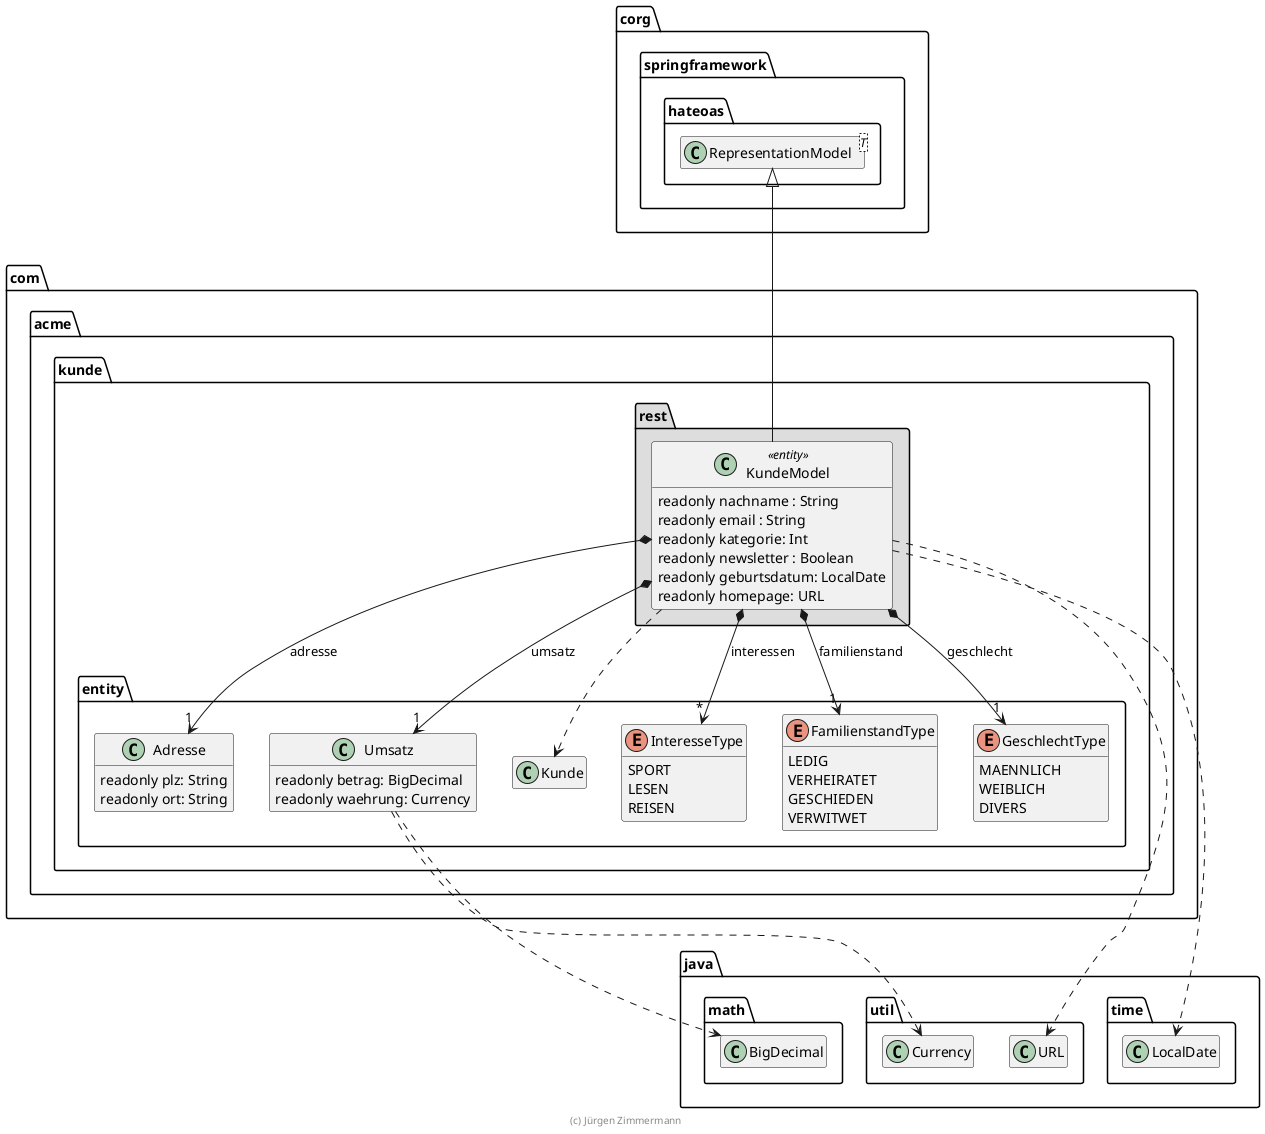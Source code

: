 ' Copyright (C) 2019 - present Juergen Zimmermann, Hochschule Karlsruhe
'
' This program is free software: you can redistribute it and/or modify
' it under the terms of the GNU General Public License as published by
' the Free Software Foundation, either version 3 of the License, or
' (at your option) any later version.
'
' This program is distributed in the hope that it will be useful,
' but WITHOUT ANY WARRANTY; without even the implied warranty of
' MERCHANTABILITY or FITNESS FOR A PARTICULAR PURPOSE.  See the
' GNU General Public License for more details.
'
' You should have received a copy of the GNU General Public License
' along with this program.  If not, see <https://www.gnu.org/licenses/>.
@startuml KundeModel

skinparam classAttributeIconSize 0
' skinparam monochrome true

package java {
    package util {
        class URL
        class Currency
    }

    package math {
        class BigDecimal
    }

    package time {
        class LocalDate
    }
}

package corg.springframework.hateoas {
    class RepresentationModel<T>
}

package com.acme.kunde {
    package entity {
        class Kunde

        class Umsatz {
            readonly betrag: BigDecimal
            readonly waehrung: Currency
        }

        class Adresse {
            readonly plz: String
            readonly ort: String
        }

        enum GeschlechtType {
            MAENNLICH
            WEIBLICH
            DIVERS
        }

        enum FamilienstandType {
            LEDIG
            VERHEIRATET
            GESCHIEDEN
            VERWITWET
        }

        enum InteresseType {
            SPORT
            LESEN
            REISEN
        }
    }

    package rest #DDDDDD {
        class KundeModel << entity >> {
            readonly nachname : String
            readonly email : String
            readonly kategorie: Int
            readonly newsletter : Boolean
            readonly geburtsdatum: LocalDate
            readonly homepage: URL
        }

        KundeModel *--> "1" Umsatz : umsatz
        KundeModel *--> "1" Adresse : adresse
        KundeModel *--> "1" GeschlechtType : geschlecht
        KundeModel *--> "1" FamilienstandType : familienstand
        KundeModel *--> "*" InteresseType : interessen

        KundeModel -up-|> RepresentationModel

        KundeModel ..> Kunde
        KundeModel ..> LocalDate
        KundeModel ..> URL

        Umsatz ..> Currency
        Umsatz ..> BigDecimal

        FamilienstandType -[hidden]> GeschlechtType
        FamilienstandType -[hidden]> Adresse
        FamilienstandType -[hidden]> Umsatz
    }
}

hide empty members

footer (c) Jürgen Zimmermann

@enduml
